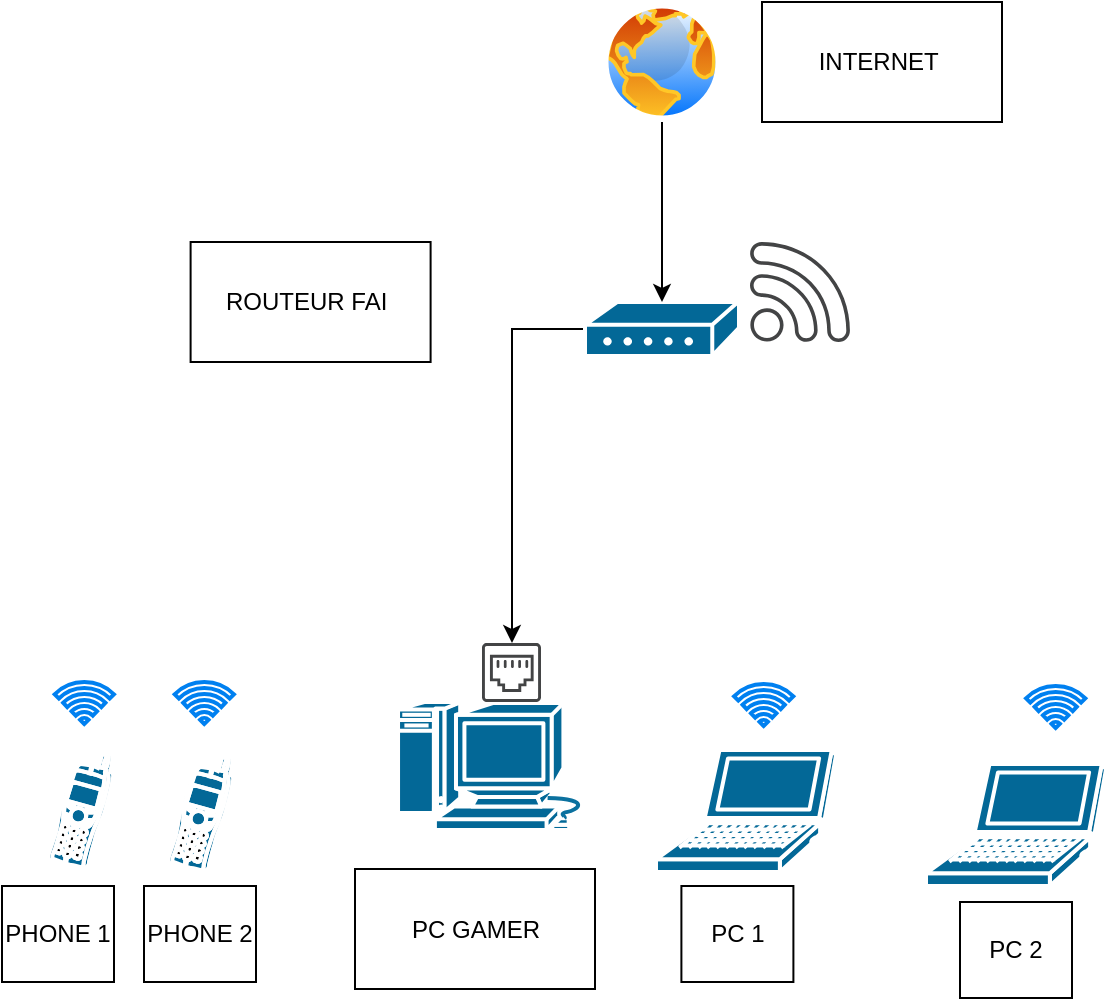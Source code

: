 <mxfile version="28.2.7">
  <diagram name="Page-1" id="0NO8TKej5EKr9yBnMp9G">
    <mxGraphModel dx="1949" dy="889" grid="1" gridSize="10" guides="1" tooltips="1" connect="1" arrows="1" fold="1" page="1" pageScale="1" pageWidth="827" pageHeight="1169" math="0" shadow="0">
      <root>
        <mxCell id="0" />
        <mxCell id="1" parent="0" />
        <mxCell id="F24UGWRiCmMUhdFu3HF0-10" style="edgeStyle=none;curved=1;rounded=0;orthogonalLoop=1;jettySize=auto;html=1;exitX=0.5;exitY=0;exitDx=0;exitDy=0;exitPerimeter=0;fontSize=12;startSize=8;endSize=8;" parent="1" edge="1">
          <mxGeometry relative="1" as="geometry">
            <mxPoint x="169" y="350" as="sourcePoint" />
            <mxPoint x="169" y="350" as="targetPoint" />
          </mxGeometry>
        </mxCell>
        <mxCell id="5EZmjynG3MOEX7RU_dAK-9" style="edgeStyle=orthogonalEdgeStyle;rounded=0;orthogonalLoop=1;jettySize=auto;html=1;" edge="1" parent="1" source="5EZmjynG3MOEX7RU_dAK-2" target="5EZmjynG3MOEX7RU_dAK-17">
          <mxGeometry relative="1" as="geometry">
            <mxPoint x="380" y="570" as="sourcePoint" />
            <mxPoint x="290" y="570" as="targetPoint" />
            <Array as="points">
              <mxPoint x="295" y="273" />
            </Array>
          </mxGeometry>
        </mxCell>
        <mxCell id="5EZmjynG3MOEX7RU_dAK-2" value="" style="shape=mxgraph.cisco.modems_and_phones.modem;sketch=0;html=1;pointerEvents=1;dashed=0;fillColor=#036897;strokeColor=#ffffff;strokeWidth=2;verticalLabelPosition=bottom;verticalAlign=top;align=center;outlineConnect=0;" vertex="1" parent="1">
          <mxGeometry x="331.5" y="260" width="77" height="27" as="geometry" />
        </mxCell>
        <mxCell id="5EZmjynG3MOEX7RU_dAK-3" value="" style="shape=mxgraph.cisco.modems_and_phones.cell_phone;sketch=0;html=1;pointerEvents=1;dashed=0;fillColor=#036897;strokeColor=#ffffff;strokeWidth=2;verticalLabelPosition=bottom;verticalAlign=top;align=center;outlineConnect=0;" vertex="1" parent="1">
          <mxGeometry x="122" y="487" width="34" height="58" as="geometry" />
        </mxCell>
        <mxCell id="5EZmjynG3MOEX7RU_dAK-6" value="" style="shape=mxgraph.cisco.computers_and_peripherals.macintosh;sketch=0;html=1;pointerEvents=1;dashed=0;fillColor=#036897;strokeColor=#ffffff;strokeWidth=2;verticalLabelPosition=bottom;verticalAlign=top;align=center;outlineConnect=0;" vertex="1" parent="1">
          <mxGeometry x="237.5" y="460" width="99" height="64" as="geometry" />
        </mxCell>
        <mxCell id="5EZmjynG3MOEX7RU_dAK-7" value="" style="shape=mxgraph.cisco.computers_and_peripherals.laptop;sketch=0;html=1;pointerEvents=1;dashed=0;fillColor=#036897;strokeColor=#ffffff;strokeWidth=2;verticalLabelPosition=bottom;verticalAlign=top;align=center;outlineConnect=0;" vertex="1" parent="1">
          <mxGeometry x="367" y="484" width="90" height="61" as="geometry" />
        </mxCell>
        <mxCell id="5EZmjynG3MOEX7RU_dAK-8" value="" style="shape=mxgraph.cisco.computers_and_peripherals.laptop;sketch=0;html=1;pointerEvents=1;dashed=0;fillColor=#036897;strokeColor=#ffffff;strokeWidth=2;verticalLabelPosition=bottom;verticalAlign=top;align=center;outlineConnect=0;" vertex="1" parent="1">
          <mxGeometry x="502" y="491" width="90" height="61" as="geometry" />
        </mxCell>
        <mxCell id="5EZmjynG3MOEX7RU_dAK-13" value="" style="html=1;verticalLabelPosition=bottom;align=center;labelBackgroundColor=#ffffff;verticalAlign=top;strokeWidth=2;strokeColor=#0080F0;shadow=0;dashed=0;shape=mxgraph.ios7.icons.wifi;pointerEvents=1" vertex="1" parent="1">
          <mxGeometry x="126.3" y="450" width="29.7" height="21" as="geometry" />
        </mxCell>
        <mxCell id="5EZmjynG3MOEX7RU_dAK-14" value="" style="sketch=0;pointerEvents=1;shadow=0;dashed=0;html=1;strokeColor=none;fillColor=#434445;aspect=fixed;labelPosition=center;verticalLabelPosition=bottom;verticalAlign=top;align=center;outlineConnect=0;shape=mxgraph.vvd.wi_fi;" vertex="1" parent="1">
          <mxGeometry x="414" y="230" width="50" height="50" as="geometry" />
        </mxCell>
        <mxCell id="5EZmjynG3MOEX7RU_dAK-15" value="" style="html=1;verticalLabelPosition=bottom;align=center;labelBackgroundColor=#ffffff;verticalAlign=top;strokeWidth=2;strokeColor=#0080F0;shadow=0;dashed=0;shape=mxgraph.ios7.icons.wifi;pointerEvents=1" vertex="1" parent="1">
          <mxGeometry x="406" y="451" width="29.7" height="21" as="geometry" />
        </mxCell>
        <mxCell id="5EZmjynG3MOEX7RU_dAK-16" value="" style="html=1;verticalLabelPosition=bottom;align=center;labelBackgroundColor=#ffffff;verticalAlign=top;strokeWidth=2;strokeColor=#0080F0;shadow=0;dashed=0;shape=mxgraph.ios7.icons.wifi;pointerEvents=1" vertex="1" parent="1">
          <mxGeometry x="552" y="452" width="29.7" height="21" as="geometry" />
        </mxCell>
        <mxCell id="5EZmjynG3MOEX7RU_dAK-17" value="" style="sketch=0;pointerEvents=1;shadow=0;dashed=0;html=1;strokeColor=none;fillColor=#434445;aspect=fixed;labelPosition=center;verticalLabelPosition=bottom;verticalAlign=top;align=center;outlineConnect=0;shape=mxgraph.vvd.ethernet_port;" vertex="1" parent="1">
          <mxGeometry x="280" y="430.5" width="29.5" height="29.5" as="geometry" />
        </mxCell>
        <mxCell id="5EZmjynG3MOEX7RU_dAK-18" value="" style="shape=mxgraph.cisco.modems_and_phones.cell_phone;sketch=0;html=1;pointerEvents=1;dashed=0;fillColor=#036897;strokeColor=#ffffff;strokeWidth=2;verticalLabelPosition=bottom;verticalAlign=top;align=center;outlineConnect=0;" vertex="1" parent="1">
          <mxGeometry x="62" y="485.5" width="34" height="58" as="geometry" />
        </mxCell>
        <mxCell id="5EZmjynG3MOEX7RU_dAK-19" value="" style="html=1;verticalLabelPosition=bottom;align=center;labelBackgroundColor=#ffffff;verticalAlign=top;strokeWidth=2;strokeColor=#0080F0;shadow=0;dashed=0;shape=mxgraph.ios7.icons.wifi;pointerEvents=1" vertex="1" parent="1">
          <mxGeometry x="66.3" y="450" width="29.7" height="21" as="geometry" />
        </mxCell>
        <mxCell id="5EZmjynG3MOEX7RU_dAK-23" style="edgeStyle=orthogonalEdgeStyle;rounded=0;orthogonalLoop=1;jettySize=auto;html=1;" edge="1" parent="1" source="5EZmjynG3MOEX7RU_dAK-20" target="5EZmjynG3MOEX7RU_dAK-2">
          <mxGeometry relative="1" as="geometry" />
        </mxCell>
        <mxCell id="5EZmjynG3MOEX7RU_dAK-20" value="" style="image;aspect=fixed;perimeter=ellipsePerimeter;html=1;align=center;shadow=0;dashed=0;spacingTop=3;image=img/lib/active_directory/internet_globe.svg;" vertex="1" parent="1">
          <mxGeometry x="340" y="110" width="60" height="60" as="geometry" />
        </mxCell>
        <mxCell id="5EZmjynG3MOEX7RU_dAK-26" value="INTERNET&amp;nbsp;" style="rounded=0;whiteSpace=wrap;html=1;" vertex="1" parent="1">
          <mxGeometry x="420" y="110" width="120" height="60" as="geometry" />
        </mxCell>
        <mxCell id="5EZmjynG3MOEX7RU_dAK-27" value="ROUTEUR FAI&amp;nbsp;&lt;span style=&quot;color: rgba(0, 0, 0, 0); font-family: monospace; font-size: 0px; text-align: start; text-wrap-mode: nowrap;&quot;&gt;%3CmxGraphModel%3E%3Croot%3E%3CmxCell%20id%3D%220%22%2F%3E%3CmxCell%20id%3D%221%22%20parent%3D%220%22%2F%3E%3CmxCell%20id%3D%222%22%20value%3D%22INTERNET%26amp%3Bnbsp%3B%22%20style%3D%22rounded%3D0%3BwhiteSpace%3Dwrap%3Bhtml%3D1%3B%22%20vertex%3D%221%22%20parent%3D%221%22%3E%3CmxGeometry%20x%3D%22420%22%20y%3D%22110%22%20width%3D%22120%22%20height%3D%2260%22%20as%3D%22geometry%22%2F%3E%3C%2FmxCell%3E%3C%2Froot%3E%3C%2FmxGraphModel%3E&lt;/span&gt;" style="rounded=0;whiteSpace=wrap;html=1;" vertex="1" parent="1">
          <mxGeometry x="134.3" y="230" width="120" height="60" as="geometry" />
        </mxCell>
        <mxCell id="5EZmjynG3MOEX7RU_dAK-28" value="PC GAMER" style="rounded=0;whiteSpace=wrap;html=1;" vertex="1" parent="1">
          <mxGeometry x="216.5" y="543.5" width="120" height="60" as="geometry" />
        </mxCell>
        <mxCell id="5EZmjynG3MOEX7RU_dAK-29" value="PC 1" style="rounded=0;whiteSpace=wrap;html=1;" vertex="1" parent="1">
          <mxGeometry x="379.7" y="552" width="56" height="48" as="geometry" />
        </mxCell>
        <mxCell id="5EZmjynG3MOEX7RU_dAK-30" value="PC 2" style="rounded=0;whiteSpace=wrap;html=1;" vertex="1" parent="1">
          <mxGeometry x="519" y="560" width="56" height="48" as="geometry" />
        </mxCell>
        <mxCell id="5EZmjynG3MOEX7RU_dAK-31" value="PHONE 1" style="rounded=0;whiteSpace=wrap;html=1;" vertex="1" parent="1">
          <mxGeometry x="40" y="552" width="56" height="48" as="geometry" />
        </mxCell>
        <mxCell id="5EZmjynG3MOEX7RU_dAK-32" value="PHONE 2" style="rounded=0;whiteSpace=wrap;html=1;" vertex="1" parent="1">
          <mxGeometry x="111" y="552" width="56" height="48" as="geometry" />
        </mxCell>
      </root>
    </mxGraphModel>
  </diagram>
</mxfile>
